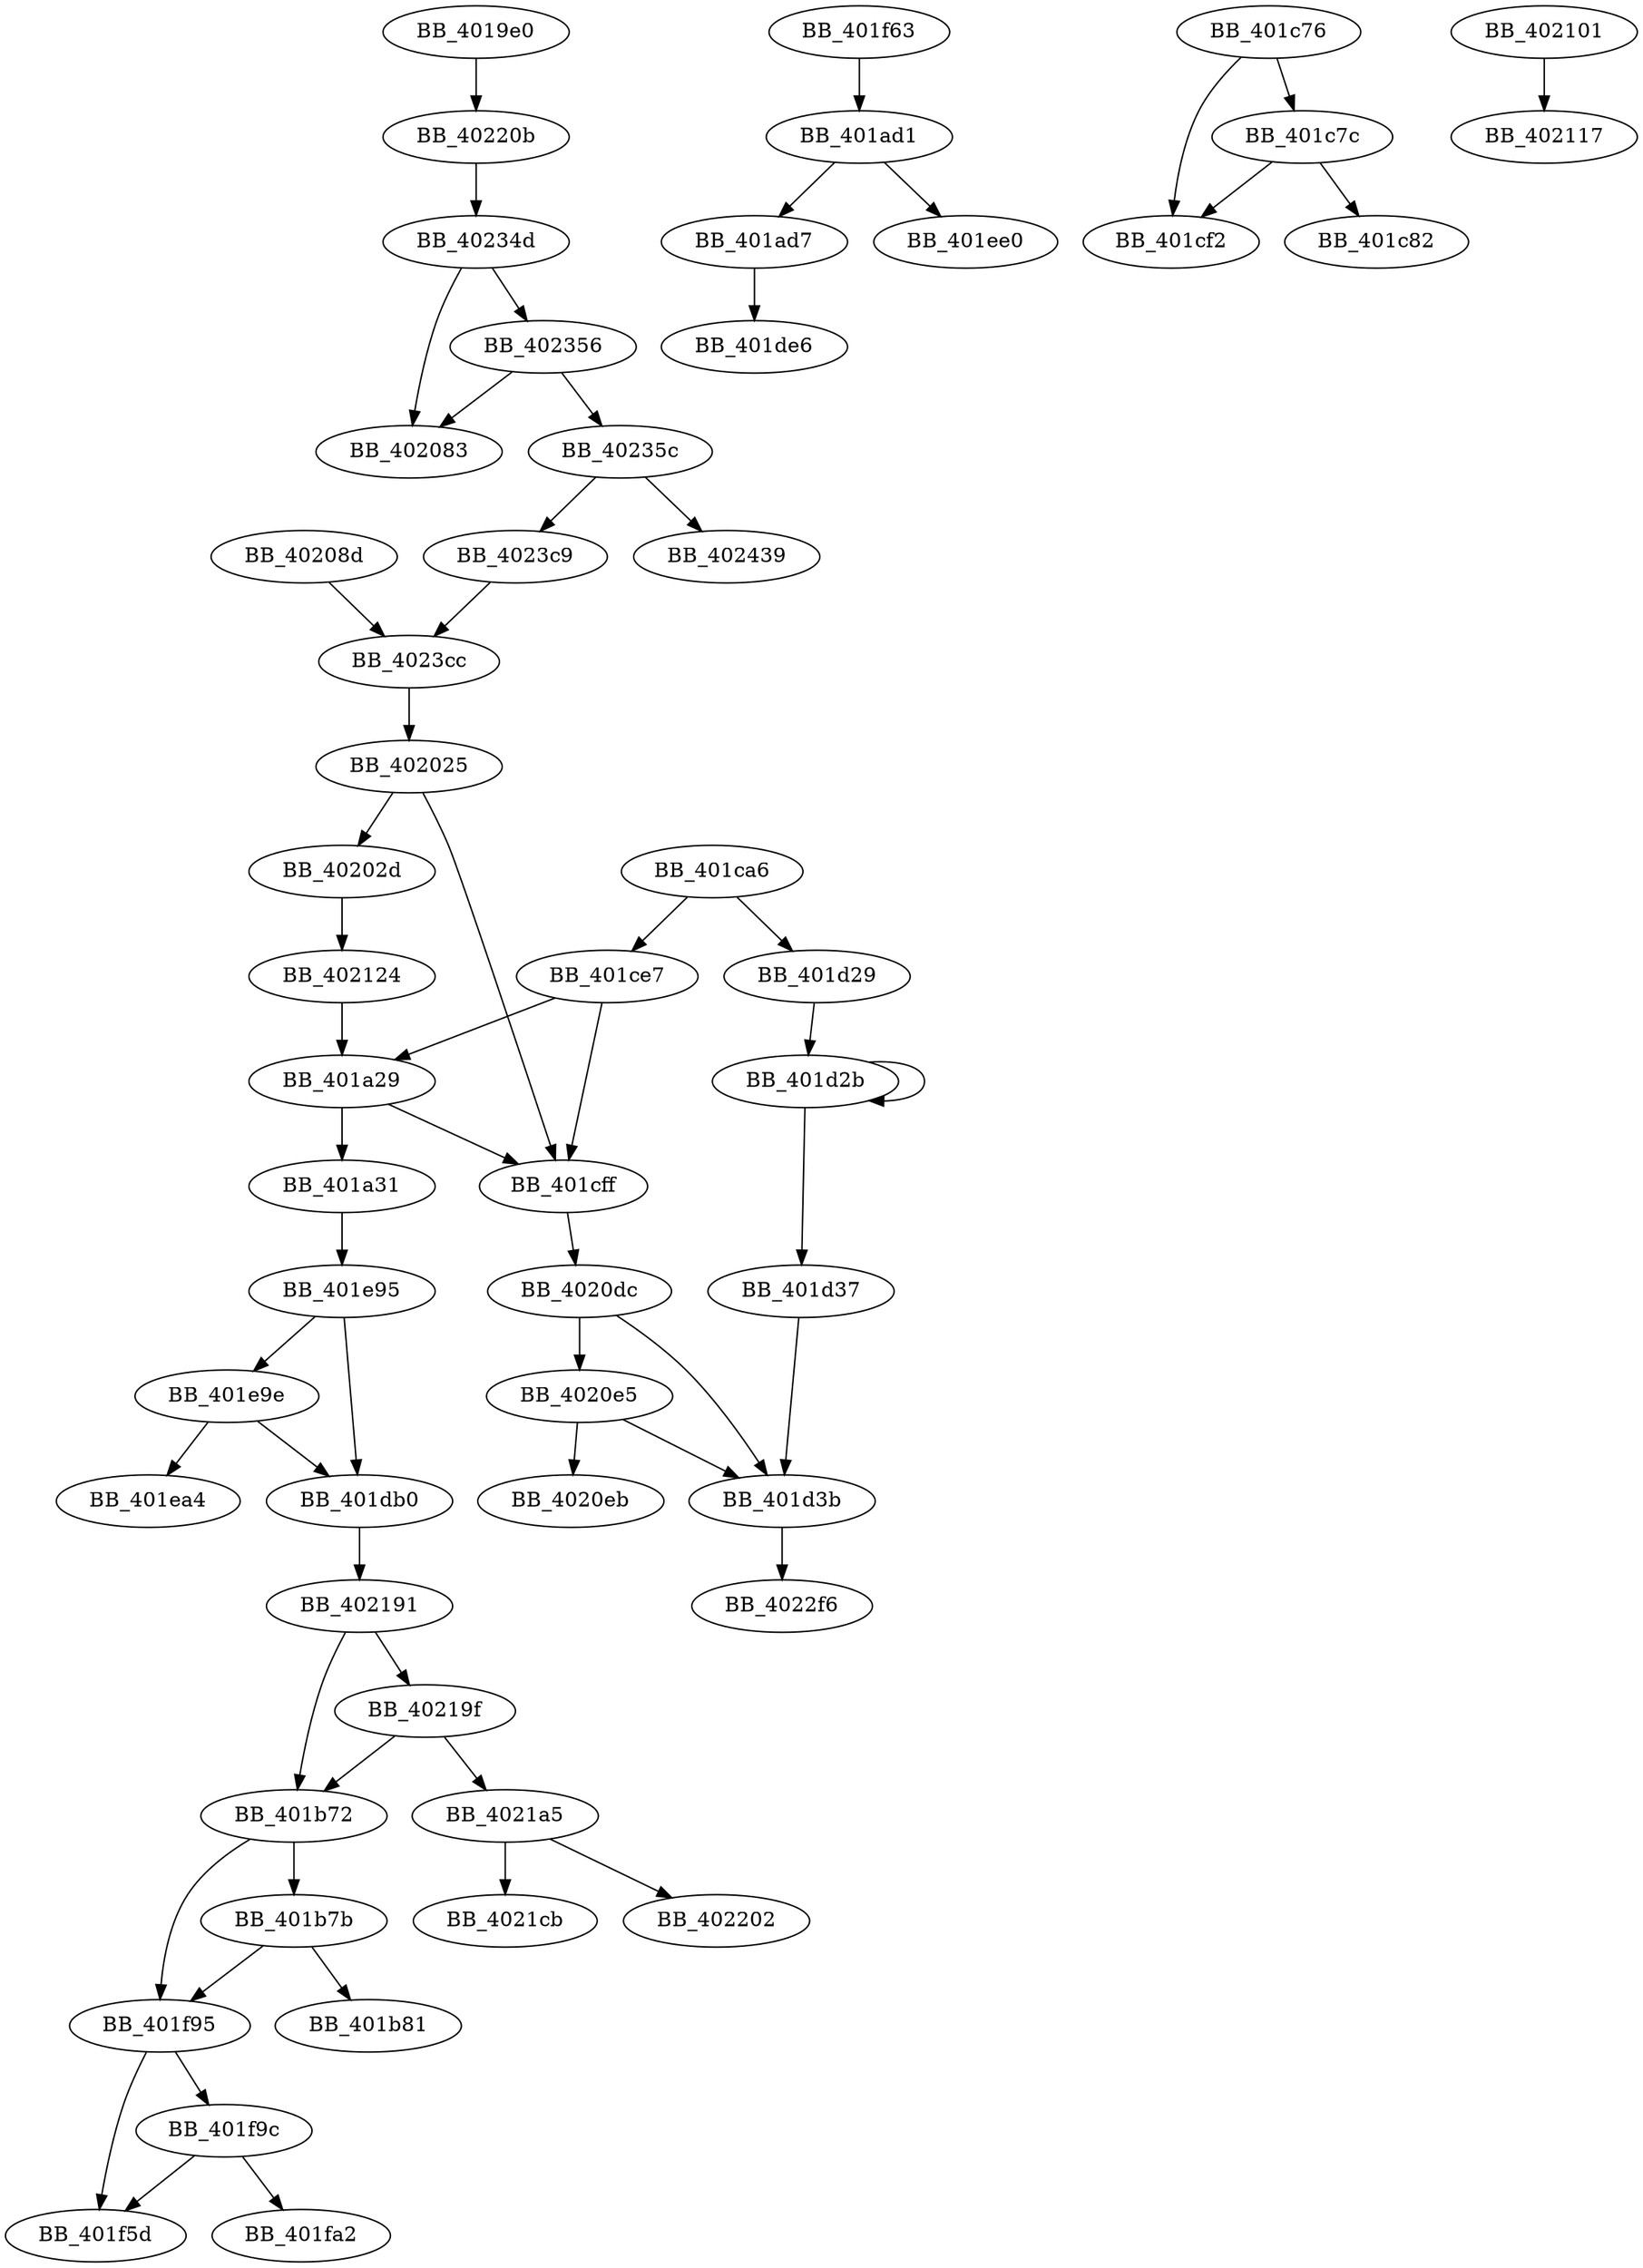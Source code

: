 DiGraph sub_4019E0{
BB_4019e0->BB_40220b
BB_401a29->BB_401a31
BB_401a29->BB_401cff
BB_401a31->BB_401e95
BB_401ad1->BB_401ad7
BB_401ad1->BB_401ee0
BB_401ad7->BB_401de6
BB_401b72->BB_401b7b
BB_401b72->BB_401f95
BB_401b7b->BB_401b81
BB_401b7b->BB_401f95
BB_401c76->BB_401c7c
BB_401c76->BB_401cf2
BB_401c7c->BB_401c82
BB_401c7c->BB_401cf2
BB_401ca6->BB_401ce7
BB_401ca6->BB_401d29
BB_401ce7->BB_401a29
BB_401ce7->BB_401cff
BB_401cff->BB_4020dc
BB_401d29->BB_401d2b
BB_401d2b->BB_401d2b
BB_401d2b->BB_401d37
BB_401d37->BB_401d3b
BB_401d3b->BB_4022f6
BB_401db0->BB_402191
BB_401e95->BB_401db0
BB_401e95->BB_401e9e
BB_401e9e->BB_401db0
BB_401e9e->BB_401ea4
BB_401f63->BB_401ad1
BB_401f95->BB_401f5d
BB_401f95->BB_401f9c
BB_401f9c->BB_401f5d
BB_401f9c->BB_401fa2
BB_402025->BB_401cff
BB_402025->BB_40202d
BB_40202d->BB_402124
BB_40208d->BB_4023cc
BB_4020dc->BB_401d3b
BB_4020dc->BB_4020e5
BB_4020e5->BB_401d3b
BB_4020e5->BB_4020eb
BB_402101->BB_402117
BB_402124->BB_401a29
BB_402191->BB_401b72
BB_402191->BB_40219f
BB_40219f->BB_401b72
BB_40219f->BB_4021a5
BB_4021a5->BB_4021cb
BB_4021a5->BB_402202
BB_40220b->BB_40234d
BB_40234d->BB_402083
BB_40234d->BB_402356
BB_402356->BB_402083
BB_402356->BB_40235c
BB_40235c->BB_4023c9
BB_40235c->BB_402439
BB_4023c9->BB_4023cc
BB_4023cc->BB_402025
}
